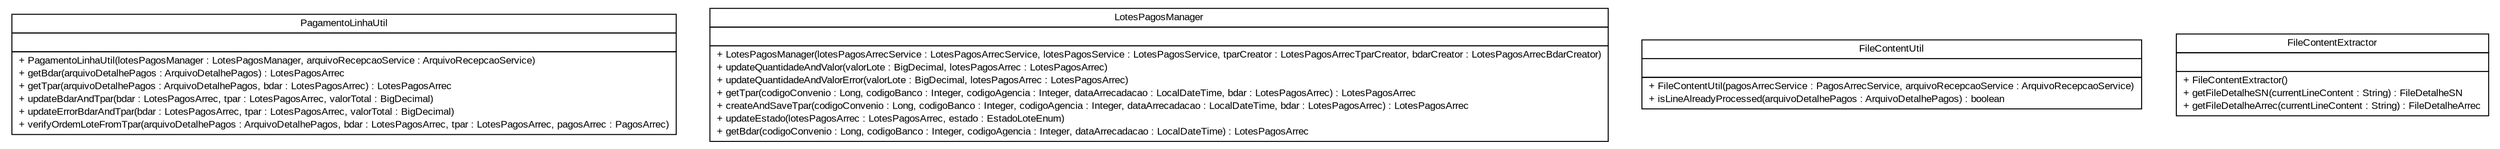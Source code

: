#!/usr/local/bin/dot
#
# Class diagram 
# Generated by UMLGraph version R5_6 (http://www.umlgraph.org/)
#

digraph G {
	edge [fontname="arial",fontsize=10,labelfontname="arial",labelfontsize=10];
	node [fontname="arial",fontsize=10,shape=plaintext];
	nodesep=0.25;
	ranksep=0.5;
	// br.gov.to.sefaz.arr.processamento.process.content.util.PagamentoLinhaUtil
	c15794 [label=<<table title="br.gov.to.sefaz.arr.processamento.process.content.util.PagamentoLinhaUtil" border="0" cellborder="1" cellspacing="0" cellpadding="2" port="p" href="./PagamentoLinhaUtil.html">
		<tr><td><table border="0" cellspacing="0" cellpadding="1">
<tr><td align="center" balign="center"> PagamentoLinhaUtil </td></tr>
		</table></td></tr>
		<tr><td><table border="0" cellspacing="0" cellpadding="1">
<tr><td align="left" balign="left">  </td></tr>
		</table></td></tr>
		<tr><td><table border="0" cellspacing="0" cellpadding="1">
<tr><td align="left" balign="left"> + PagamentoLinhaUtil(lotesPagosManager : LotesPagosManager, arquivoRecepcaoService : ArquivoRecepcaoService) </td></tr>
<tr><td align="left" balign="left"> + getBdar(arquivoDetalhePagos : ArquivoDetalhePagos) : LotesPagosArrec </td></tr>
<tr><td align="left" balign="left"> + getTpar(arquivoDetalhePagos : ArquivoDetalhePagos, bdar : LotesPagosArrec) : LotesPagosArrec </td></tr>
<tr><td align="left" balign="left"> + updateBdarAndTpar(bdar : LotesPagosArrec, tpar : LotesPagosArrec, valorTotal : BigDecimal) </td></tr>
<tr><td align="left" balign="left"> + updateErrorBdarAndTpar(bdar : LotesPagosArrec, tpar : LotesPagosArrec, valorTotal : BigDecimal) </td></tr>
<tr><td align="left" balign="left"> + verifyOrdemLoteFromTpar(arquivoDetalhePagos : ArquivoDetalhePagos, bdar : LotesPagosArrec, tpar : LotesPagosArrec, pagosArrec : PagosArrec) </td></tr>
		</table></td></tr>
		</table>>, URL="./PagamentoLinhaUtil.html", fontname="arial", fontcolor="black", fontsize=10.0];
	// br.gov.to.sefaz.arr.processamento.process.content.util.LotesPagosManager
	c15795 [label=<<table title="br.gov.to.sefaz.arr.processamento.process.content.util.LotesPagosManager" border="0" cellborder="1" cellspacing="0" cellpadding="2" port="p" href="./LotesPagosManager.html">
		<tr><td><table border="0" cellspacing="0" cellpadding="1">
<tr><td align="center" balign="center"> LotesPagosManager </td></tr>
		</table></td></tr>
		<tr><td><table border="0" cellspacing="0" cellpadding="1">
<tr><td align="left" balign="left">  </td></tr>
		</table></td></tr>
		<tr><td><table border="0" cellspacing="0" cellpadding="1">
<tr><td align="left" balign="left"> + LotesPagosManager(lotesPagosArrecService : LotesPagosArrecService, lotesPagosService : LotesPagosService, tparCreator : LotesPagosArrecTparCreator, bdarCreator : LotesPagosArrecBdarCreator) </td></tr>
<tr><td align="left" balign="left"> + updateQuantidadeAndValor(valorLote : BigDecimal, lotesPagosArrec : LotesPagosArrec) </td></tr>
<tr><td align="left" balign="left"> + updateQuantidadeAndValorError(valorLote : BigDecimal, lotesPagosArrec : LotesPagosArrec) </td></tr>
<tr><td align="left" balign="left"> + getTpar(codigoConvenio : Long, codigoBanco : Integer, codigoAgencia : Integer, dataArrecadacao : LocalDateTime, bdar : LotesPagosArrec) : LotesPagosArrec </td></tr>
<tr><td align="left" balign="left"> + createAndSaveTpar(codigoConvenio : Long, codigoBanco : Integer, codigoAgencia : Integer, dataArrecadacao : LocalDateTime, bdar : LotesPagosArrec) : LotesPagosArrec </td></tr>
<tr><td align="left" balign="left"> + updateEstado(lotesPagosArrec : LotesPagosArrec, estado : EstadoLoteEnum) </td></tr>
<tr><td align="left" balign="left"> + getBdar(codigoConvenio : Long, codigoBanco : Integer, codigoAgencia : Integer, dataArrecadacao : LocalDateTime) : LotesPagosArrec </td></tr>
		</table></td></tr>
		</table>>, URL="./LotesPagosManager.html", fontname="arial", fontcolor="black", fontsize=10.0];
	// br.gov.to.sefaz.arr.processamento.process.content.util.FileContentUtil
	c15796 [label=<<table title="br.gov.to.sefaz.arr.processamento.process.content.util.FileContentUtil" border="0" cellborder="1" cellspacing="0" cellpadding="2" port="p" href="./FileContentUtil.html">
		<tr><td><table border="0" cellspacing="0" cellpadding="1">
<tr><td align="center" balign="center"> FileContentUtil </td></tr>
		</table></td></tr>
		<tr><td><table border="0" cellspacing="0" cellpadding="1">
<tr><td align="left" balign="left">  </td></tr>
		</table></td></tr>
		<tr><td><table border="0" cellspacing="0" cellpadding="1">
<tr><td align="left" balign="left"> + FileContentUtil(pagosArrecService : PagosArrecService, arquivoRecepcaoService : ArquivoRecepcaoService) </td></tr>
<tr><td align="left" balign="left"> + isLineAlreadyProcessed(arquivoDetalhePagos : ArquivoDetalhePagos) : boolean </td></tr>
		</table></td></tr>
		</table>>, URL="./FileContentUtil.html", fontname="arial", fontcolor="black", fontsize=10.0];
	// br.gov.to.sefaz.arr.processamento.process.content.util.FileContentExtractor
	c15797 [label=<<table title="br.gov.to.sefaz.arr.processamento.process.content.util.FileContentExtractor" border="0" cellborder="1" cellspacing="0" cellpadding="2" port="p" href="./FileContentExtractor.html">
		<tr><td><table border="0" cellspacing="0" cellpadding="1">
<tr><td align="center" balign="center"> FileContentExtractor </td></tr>
		</table></td></tr>
		<tr><td><table border="0" cellspacing="0" cellpadding="1">
<tr><td align="left" balign="left">  </td></tr>
		</table></td></tr>
		<tr><td><table border="0" cellspacing="0" cellpadding="1">
<tr><td align="left" balign="left"> + FileContentExtractor() </td></tr>
<tr><td align="left" balign="left"> + getFileDetalheSN(currentLineContent : String) : FileDetalheSN </td></tr>
<tr><td align="left" balign="left"> + getFileDetalheArrec(currentLineContent : String) : FileDetalheArrec </td></tr>
		</table></td></tr>
		</table>>, URL="./FileContentExtractor.html", fontname="arial", fontcolor="black", fontsize=10.0];
}

